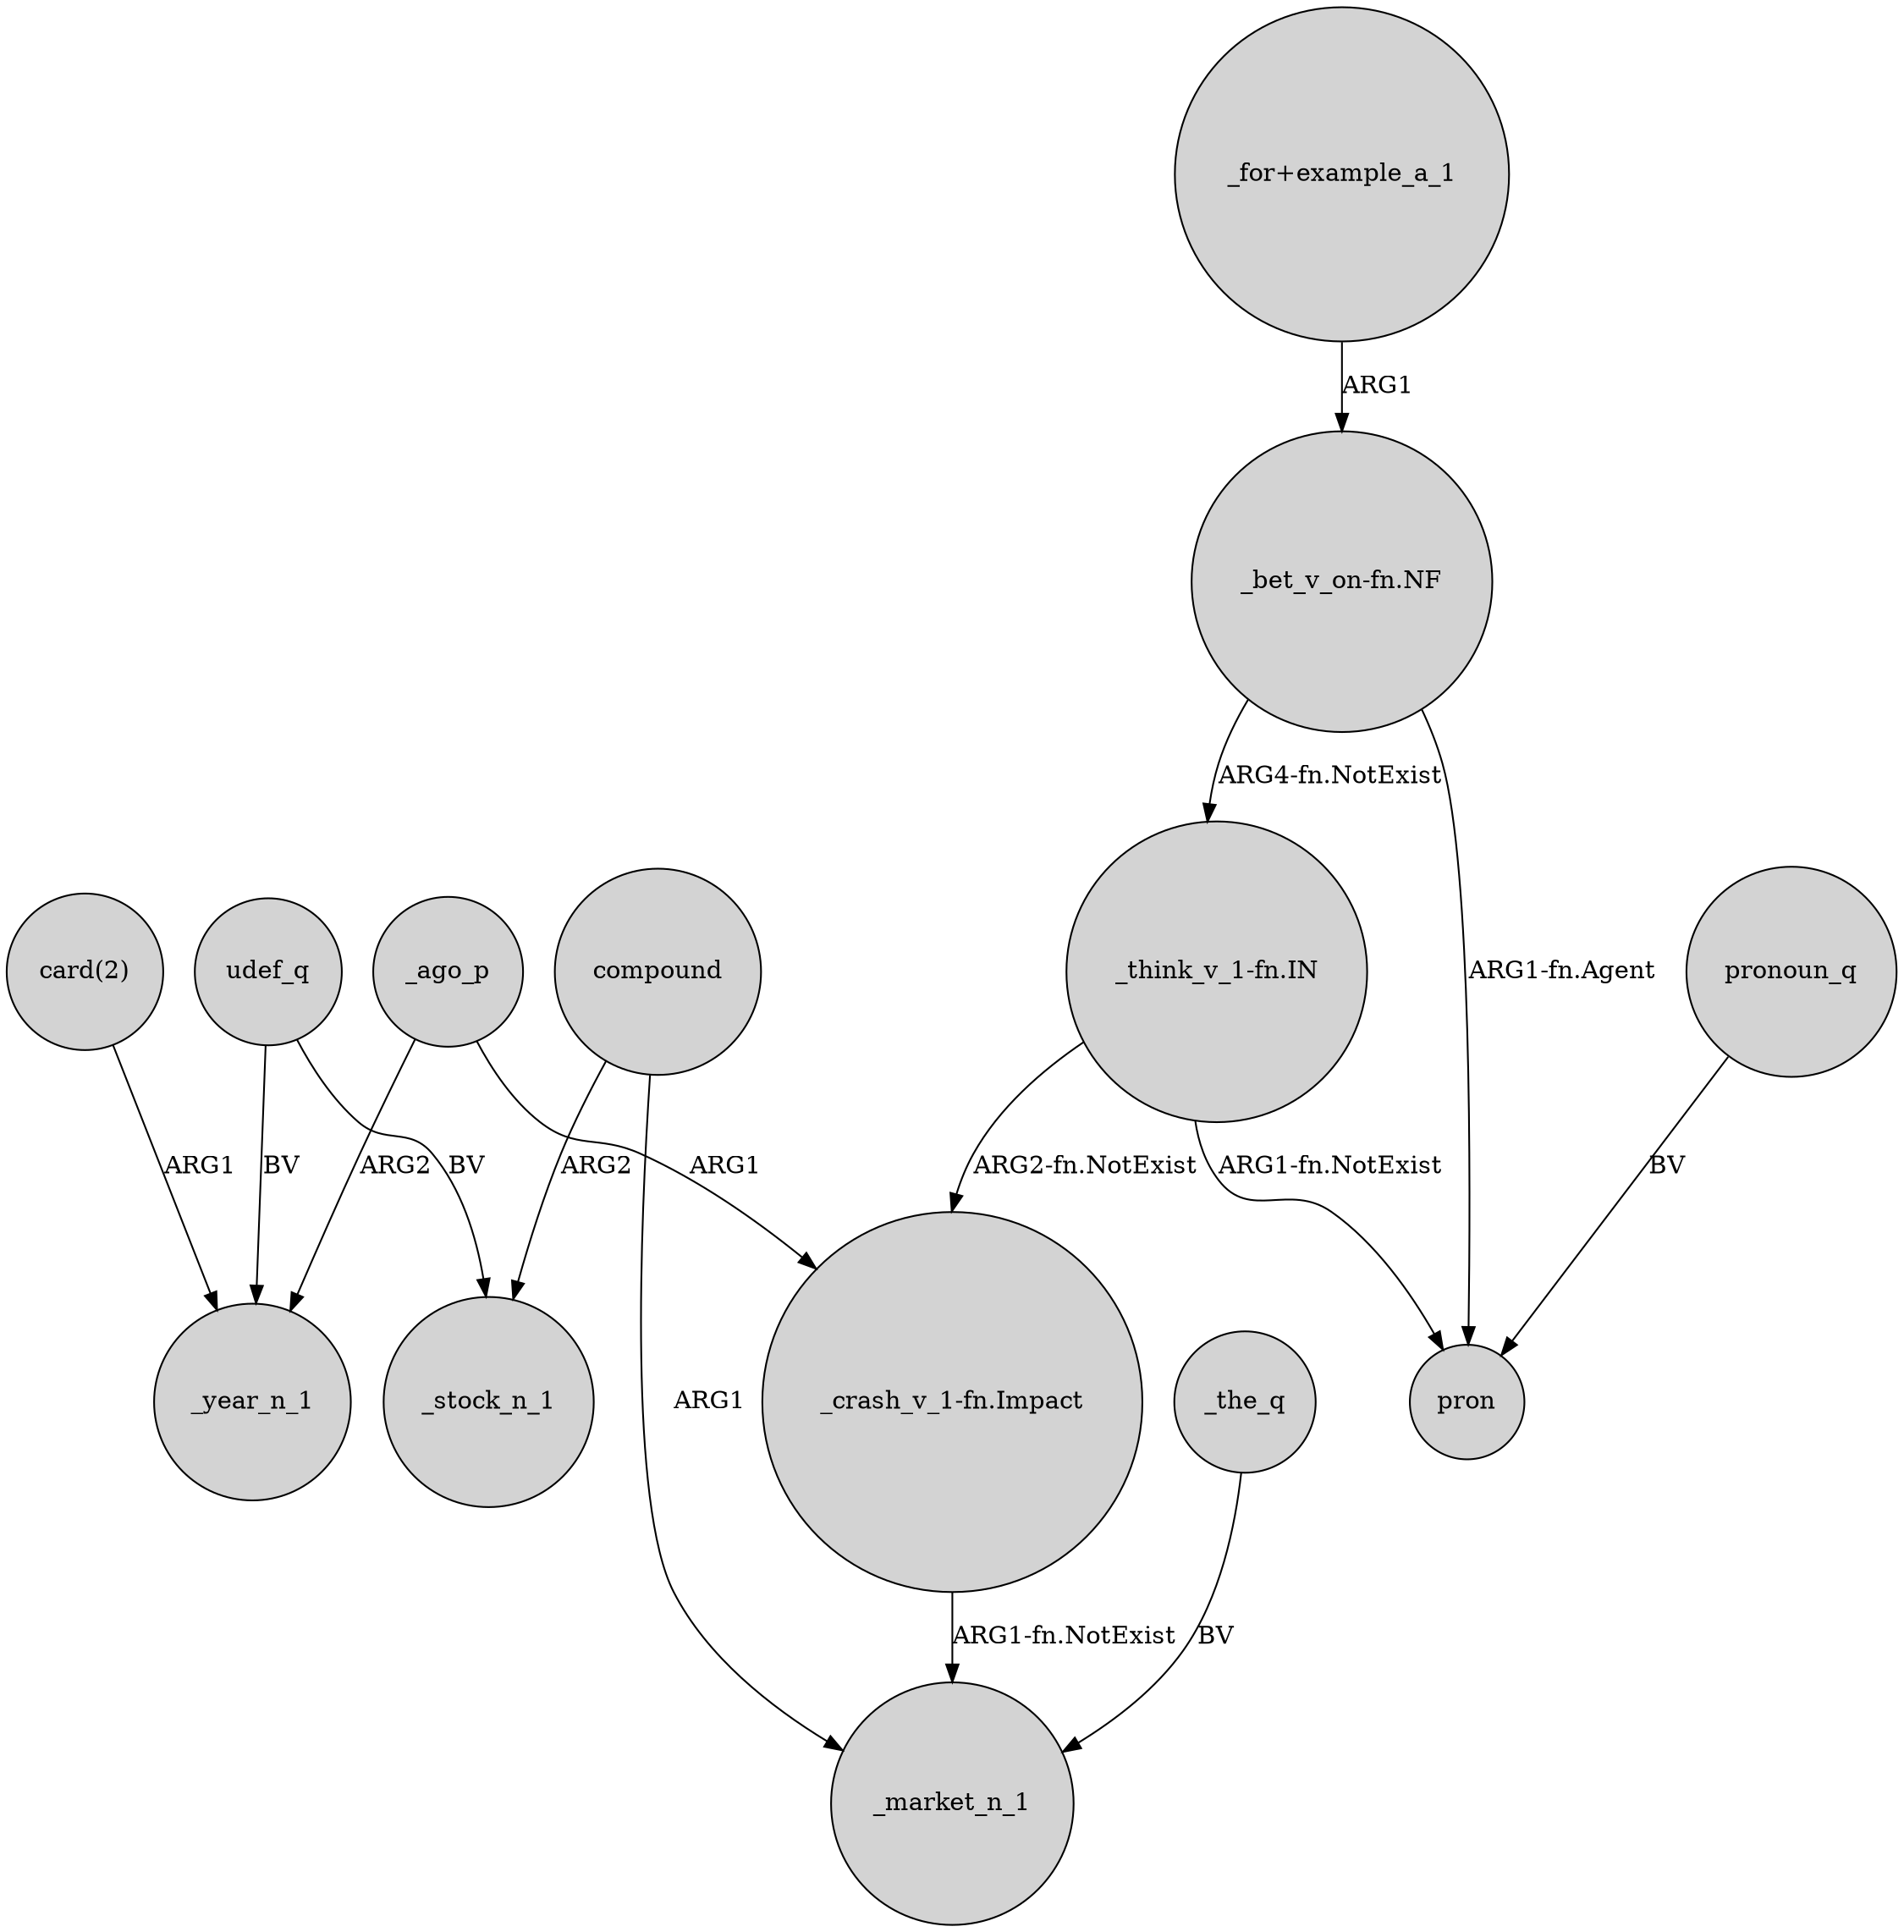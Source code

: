 digraph {
	node [shape=circle style=filled]
	_ago_p -> _year_n_1 [label=ARG2]
	udef_q -> _stock_n_1 [label=BV]
	udef_q -> _year_n_1 [label=BV]
	_ago_p -> "_crash_v_1-fn.Impact" [label=ARG1]
	"card(2)" -> _year_n_1 [label=ARG1]
	compound -> _market_n_1 [label=ARG1]
	"_bet_v_on-fn.NF" -> pron [label="ARG1-fn.Agent"]
	"_think_v_1-fn.IN" -> "_crash_v_1-fn.Impact" [label="ARG2-fn.NotExist"]
	_the_q -> _market_n_1 [label=BV]
	"_think_v_1-fn.IN" -> pron [label="ARG1-fn.NotExist"]
	"_bet_v_on-fn.NF" -> "_think_v_1-fn.IN" [label="ARG4-fn.NotExist"]
	"_crash_v_1-fn.Impact" -> _market_n_1 [label="ARG1-fn.NotExist"]
	compound -> _stock_n_1 [label=ARG2]
	"_for+example_a_1" -> "_bet_v_on-fn.NF" [label=ARG1]
	pronoun_q -> pron [label=BV]
}
